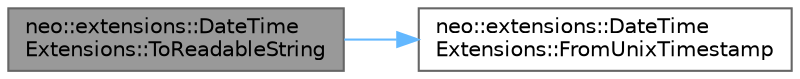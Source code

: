 digraph "neo::extensions::DateTimeExtensions::ToReadableString"
{
 // LATEX_PDF_SIZE
  bgcolor="transparent";
  edge [fontname=Helvetica,fontsize=10,labelfontname=Helvetica,labelfontsize=10];
  node [fontname=Helvetica,fontsize=10,shape=box,height=0.2,width=0.4];
  rankdir="LR";
  Node1 [id="Node000001",label="neo::extensions::DateTime\lExtensions::ToReadableString",height=0.2,width=0.4,color="gray40", fillcolor="grey60", style="filled", fontcolor="black",tooltip="Convert timestamp to readable string."];
  Node1 -> Node2 [id="edge1_Node000001_Node000002",color="steelblue1",style="solid",tooltip=" "];
  Node2 [id="Node000002",label="neo::extensions::DateTime\lExtensions::FromUnixTimestamp",height=0.2,width=0.4,color="grey40", fillcolor="white", style="filled",URL="$classneo_1_1extensions_1_1_date_time_extensions.html#ad12e27fb1c0cb0df6d3f90b25a55bcf3",tooltip="Convert Unix timestamp to system time point."];
}
